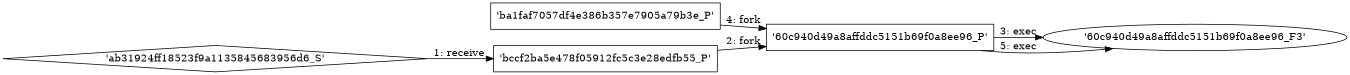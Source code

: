 digraph "D:\Learning\Paper\apt\基于CTI的攻击预警\Dataset\攻击图\ASGfromALLCTI\Online scams are no April Fool’s Joke.dot" {
rankdir="LR"
size="9"
fixedsize="false"
splines="true"
nodesep=0.3
ranksep=0
fontsize=10
overlap="scalexy"
engine= "neato"
	"'bccf2ba5e478f05912fc5c3e28edfb55_P'" [node_type=Process shape=box]
	"'ab31924ff18523f9a1135845683956d6_S'" [node_type=Socket shape=diamond]
	"'ab31924ff18523f9a1135845683956d6_S'" -> "'bccf2ba5e478f05912fc5c3e28edfb55_P'" [label="1: receive"]
	"'bccf2ba5e478f05912fc5c3e28edfb55_P'" [node_type=Process shape=box]
	"'60c940d49a8affddc5151b69f0a8ee96_P'" [node_type=Process shape=box]
	"'bccf2ba5e478f05912fc5c3e28edfb55_P'" -> "'60c940d49a8affddc5151b69f0a8ee96_P'" [label="2: fork"]
	"'60c940d49a8affddc5151b69f0a8ee96_P'" [node_type=Process shape=box]
	"'60c940d49a8affddc5151b69f0a8ee96_F3'" [node_type=File shape=ellipse]
	"'60c940d49a8affddc5151b69f0a8ee96_P'" -> "'60c940d49a8affddc5151b69f0a8ee96_F3'" [label="3: exec"]
	"'ba1faf7057df4e386b357e7905a79b3e_P'" [node_type=Process shape=box]
	"'60c940d49a8affddc5151b69f0a8ee96_P'" [node_type=Process shape=box]
	"'ba1faf7057df4e386b357e7905a79b3e_P'" -> "'60c940d49a8affddc5151b69f0a8ee96_P'" [label="4: fork"]
	"'60c940d49a8affddc5151b69f0a8ee96_P'" [node_type=Process shape=box]
	"'60c940d49a8affddc5151b69f0a8ee96_F3'" [node_type=File shape=ellipse]
	"'60c940d49a8affddc5151b69f0a8ee96_P'" -> "'60c940d49a8affddc5151b69f0a8ee96_F3'" [label="5: exec"]
}
